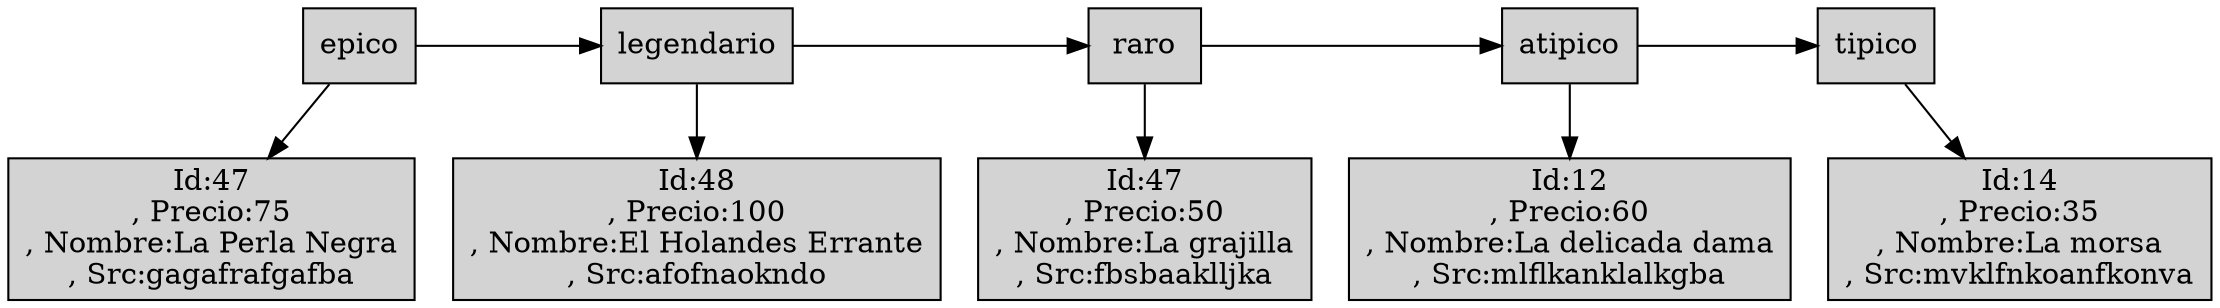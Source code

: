 digraph G { 
"0epico"[shape=box, rankdir=UD, style=filled, label="epico", pos="0,-0!"];
"0Node47_0"[shape=box, rankdir=LR, style=filled, label="Id:47\n, Precio:75\n, Nombre:La Perla Negra\n, Src:gagafrafgafba", pos="0,-0!"];
"0legendario"[shape=box, rankdir=UD, style=filled, label="legendario", pos="0,-1!"];
"1Node48_0"[shape=box, rankdir=LR, style=filled, label="Id:48\n, Precio:100\n, Nombre:El Holandes Errante\n, Src:afofnaokndo", pos="0,-1!"];
"0raro"[shape=box, rankdir=UD, style=filled, label="raro", pos="0,-2!"];
"2Node47_0"[shape=box, rankdir=LR, style=filled, label="Id:47\n, Precio:50\n, Nombre:La grajilla\n, Src:fbsbaaklljka", pos="0,-2!"];
"0atipico"[shape=box, rankdir=UD, style=filled, label="atipico", pos="0,-3!"];
"3Node12_0"[shape=box, rankdir=LR, style=filled, label="Id:12\n, Precio:60\n, Nombre:La delicada dama\n, Src:mlflkanklalkgba", pos="0,-3!"];
"0tipico"[shape=box, rankdir=UD, style=filled, label="tipico", pos="0,-4!"];
"4Node14_0"[shape=box, rankdir=LR, style=filled, label="Id:14\n, Precio:35\n, Nombre:La morsa\n, Src:mvklfnkoanfkonva", pos="0,-4!"];
"0epico"->"0legendario"->"0raro"->"0atipico"->"0tipico"
"0epico"->"0Node47_0"
"0legendario"->"1Node48_0"
"0raro"->"2Node47_0"
"0atipico"->"3Node12_0"
"0tipico"->"4Node14_0"

{rank=same;"0epico","0legendario","0raro","0atipico","0tipico"};
}
